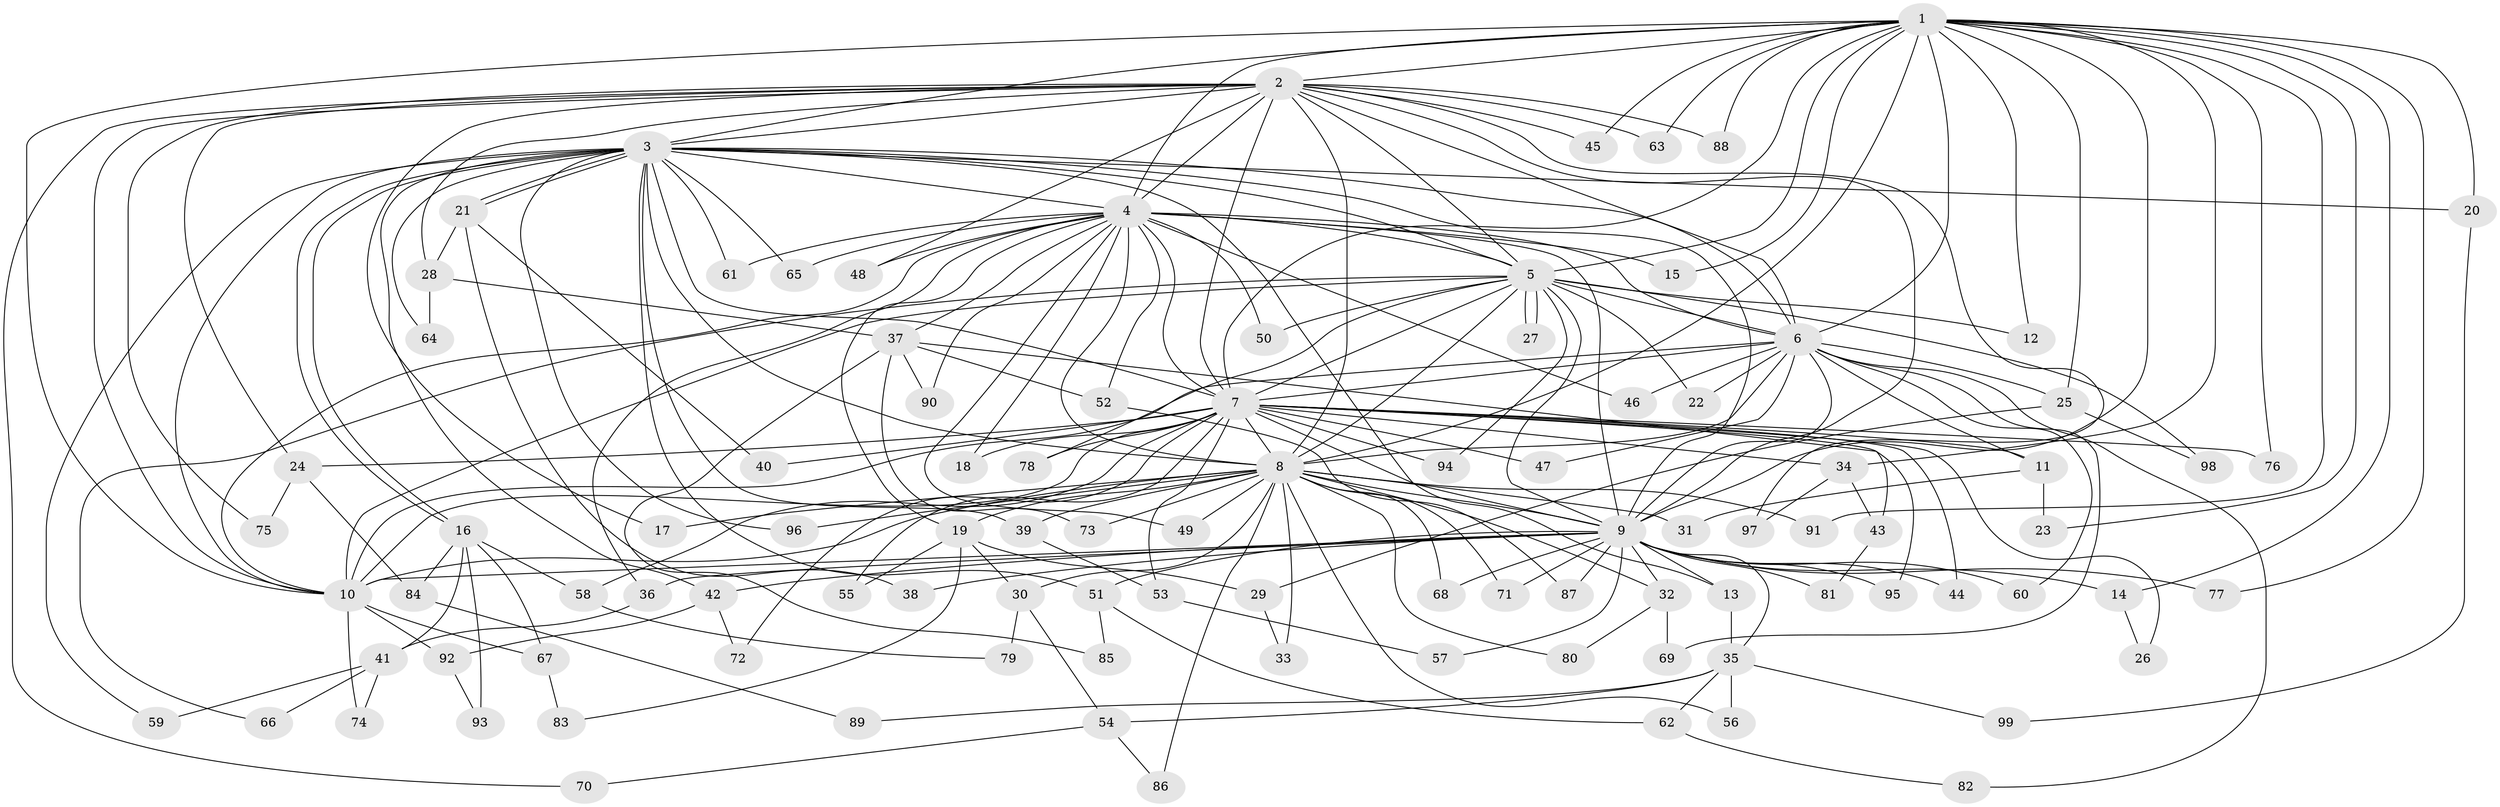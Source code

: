 // coarse degree distribution, {32: 0.01694915254237288, 16: 0.01694915254237288, 2: 0.5254237288135594, 1: 0.2033898305084746, 3: 0.11864406779661017, 4: 0.05084745762711865, 6: 0.01694915254237288, 10: 0.01694915254237288, 28: 0.01694915254237288, 5: 0.01694915254237288}
// Generated by graph-tools (version 1.1) at 2025/49/03/04/25 21:49:15]
// undirected, 99 vertices, 223 edges
graph export_dot {
graph [start="1"]
  node [color=gray90,style=filled];
  1;
  2;
  3;
  4;
  5;
  6;
  7;
  8;
  9;
  10;
  11;
  12;
  13;
  14;
  15;
  16;
  17;
  18;
  19;
  20;
  21;
  22;
  23;
  24;
  25;
  26;
  27;
  28;
  29;
  30;
  31;
  32;
  33;
  34;
  35;
  36;
  37;
  38;
  39;
  40;
  41;
  42;
  43;
  44;
  45;
  46;
  47;
  48;
  49;
  50;
  51;
  52;
  53;
  54;
  55;
  56;
  57;
  58;
  59;
  60;
  61;
  62;
  63;
  64;
  65;
  66;
  67;
  68;
  69;
  70;
  71;
  72;
  73;
  74;
  75;
  76;
  77;
  78;
  79;
  80;
  81;
  82;
  83;
  84;
  85;
  86;
  87;
  88;
  89;
  90;
  91;
  92;
  93;
  94;
  95;
  96;
  97;
  98;
  99;
  1 -- 2;
  1 -- 3;
  1 -- 4;
  1 -- 5;
  1 -- 6;
  1 -- 7;
  1 -- 8;
  1 -- 9;
  1 -- 10;
  1 -- 12;
  1 -- 14;
  1 -- 15;
  1 -- 20;
  1 -- 23;
  1 -- 25;
  1 -- 34;
  1 -- 45;
  1 -- 63;
  1 -- 76;
  1 -- 77;
  1 -- 88;
  1 -- 91;
  2 -- 3;
  2 -- 4;
  2 -- 5;
  2 -- 6;
  2 -- 7;
  2 -- 8;
  2 -- 9;
  2 -- 10;
  2 -- 17;
  2 -- 24;
  2 -- 28;
  2 -- 45;
  2 -- 48;
  2 -- 63;
  2 -- 70;
  2 -- 75;
  2 -- 88;
  2 -- 97;
  3 -- 4;
  3 -- 5;
  3 -- 6;
  3 -- 7;
  3 -- 8;
  3 -- 9;
  3 -- 10;
  3 -- 13;
  3 -- 16;
  3 -- 16;
  3 -- 20;
  3 -- 21;
  3 -- 21;
  3 -- 39;
  3 -- 42;
  3 -- 51;
  3 -- 59;
  3 -- 61;
  3 -- 64;
  3 -- 65;
  3 -- 96;
  4 -- 5;
  4 -- 6;
  4 -- 7;
  4 -- 8;
  4 -- 9;
  4 -- 10;
  4 -- 15;
  4 -- 18;
  4 -- 19;
  4 -- 36;
  4 -- 37;
  4 -- 46;
  4 -- 48;
  4 -- 49;
  4 -- 50;
  4 -- 52;
  4 -- 61;
  4 -- 65;
  4 -- 90;
  5 -- 6;
  5 -- 7;
  5 -- 8;
  5 -- 9;
  5 -- 10;
  5 -- 12;
  5 -- 22;
  5 -- 27;
  5 -- 27;
  5 -- 50;
  5 -- 66;
  5 -- 78;
  5 -- 94;
  5 -- 98;
  6 -- 7;
  6 -- 8;
  6 -- 9;
  6 -- 10;
  6 -- 11;
  6 -- 22;
  6 -- 25;
  6 -- 46;
  6 -- 47;
  6 -- 60;
  6 -- 69;
  6 -- 82;
  7 -- 8;
  7 -- 9;
  7 -- 10;
  7 -- 11;
  7 -- 18;
  7 -- 24;
  7 -- 26;
  7 -- 34;
  7 -- 40;
  7 -- 44;
  7 -- 47;
  7 -- 53;
  7 -- 55;
  7 -- 58;
  7 -- 72;
  7 -- 76;
  7 -- 78;
  7 -- 94;
  7 -- 95;
  8 -- 9;
  8 -- 10;
  8 -- 17;
  8 -- 19;
  8 -- 30;
  8 -- 31;
  8 -- 32;
  8 -- 33;
  8 -- 39;
  8 -- 49;
  8 -- 56;
  8 -- 68;
  8 -- 71;
  8 -- 73;
  8 -- 80;
  8 -- 86;
  8 -- 91;
  8 -- 96;
  9 -- 10;
  9 -- 13;
  9 -- 14;
  9 -- 32;
  9 -- 35;
  9 -- 36;
  9 -- 38;
  9 -- 42;
  9 -- 44;
  9 -- 51;
  9 -- 57;
  9 -- 60;
  9 -- 68;
  9 -- 71;
  9 -- 77;
  9 -- 81;
  9 -- 87;
  9 -- 95;
  10 -- 67;
  10 -- 74;
  10 -- 92;
  11 -- 23;
  11 -- 31;
  13 -- 35;
  14 -- 26;
  16 -- 41;
  16 -- 58;
  16 -- 67;
  16 -- 84;
  16 -- 93;
  19 -- 29;
  19 -- 30;
  19 -- 55;
  19 -- 83;
  20 -- 99;
  21 -- 28;
  21 -- 38;
  21 -- 40;
  24 -- 75;
  24 -- 84;
  25 -- 29;
  25 -- 98;
  28 -- 37;
  28 -- 64;
  29 -- 33;
  30 -- 54;
  30 -- 79;
  32 -- 69;
  32 -- 80;
  34 -- 43;
  34 -- 97;
  35 -- 54;
  35 -- 56;
  35 -- 62;
  35 -- 89;
  35 -- 99;
  36 -- 41;
  37 -- 43;
  37 -- 52;
  37 -- 73;
  37 -- 85;
  37 -- 90;
  39 -- 53;
  41 -- 59;
  41 -- 66;
  41 -- 74;
  42 -- 72;
  42 -- 92;
  43 -- 81;
  51 -- 62;
  51 -- 85;
  52 -- 87;
  53 -- 57;
  54 -- 70;
  54 -- 86;
  58 -- 79;
  62 -- 82;
  67 -- 83;
  84 -- 89;
  92 -- 93;
}

